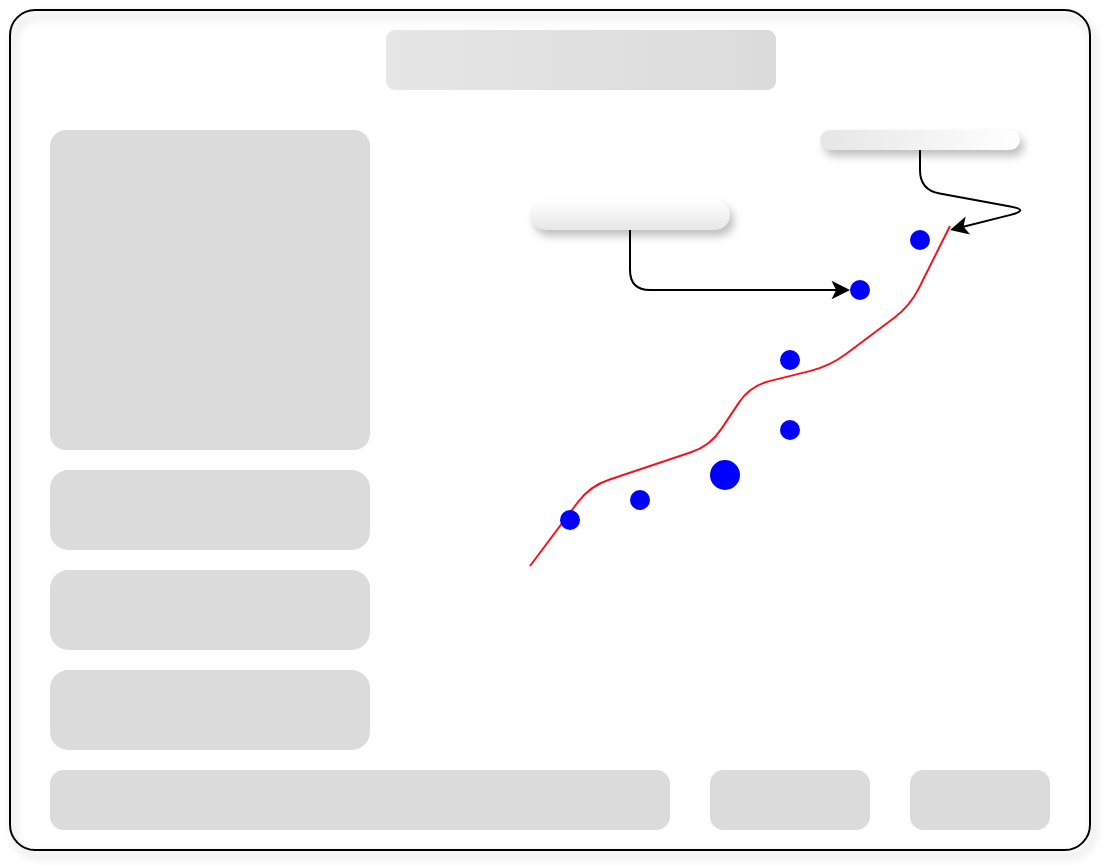 <mxfile>
    <diagram id="qn77zQPMB9o2uMMGT_NA" name="designe">
        <mxGraphModel dx="832" dy="533" grid="1" gridSize="10" guides="1" tooltips="1" connect="1" arrows="1" fold="1" page="1" pageScale="1" pageWidth="850" pageHeight="1100" math="0" shadow="0">
            <root>
                <mxCell id="0"/>
                <mxCell id="1" parent="0"/>
                <mxCell id="2" value="" style="rounded=1;whiteSpace=wrap;html=1;arcSize=3;gradientColor=default;fillColor=none;shadow=1;movable=0;resizable=0;rotatable=0;deletable=0;editable=0;locked=1;connectable=0;" vertex="1" parent="1">
                    <mxGeometry x="140" y="60" width="540" height="420" as="geometry"/>
                </mxCell>
                <mxCell id="4" value="" style="rounded=1;whiteSpace=wrap;html=1;strokeColor=none;shadow=0;movable=0;resizable=0;rotatable=0;deletable=0;editable=0;locked=1;connectable=0;fillColor=#DBDBDB;gradientColor=#E6E6E6;gradientDirection=west;" vertex="1" parent="1">
                    <mxGeometry x="328" y="70" width="195" height="30" as="geometry"/>
                </mxCell>
                <mxCell id="6" value="" style="rounded=1;whiteSpace=wrap;html=1;arcSize=5;fillColor=#DBDBDB;strokeColor=none;movable=0;resizable=0;rotatable=0;deletable=0;editable=0;locked=1;connectable=0;" vertex="1" parent="1">
                    <mxGeometry x="160" y="120" width="160" height="160" as="geometry"/>
                </mxCell>
                <mxCell id="7" value="" style="rounded=1;whiteSpace=wrap;html=1;arcSize=23;fillColor=#DBDBDB;strokeColor=none;movable=0;resizable=0;rotatable=0;deletable=0;editable=0;locked=1;connectable=0;" vertex="1" parent="1">
                    <mxGeometry x="160" y="290" width="160" height="40" as="geometry"/>
                </mxCell>
                <mxCell id="10" value="" style="rounded=1;whiteSpace=wrap;html=1;arcSize=23;fillColor=#DBDBDB;strokeColor=none;movable=0;resizable=0;rotatable=0;deletable=0;editable=0;locked=1;connectable=0;" vertex="1" parent="1">
                    <mxGeometry x="160" y="340" width="160" height="40" as="geometry"/>
                </mxCell>
                <mxCell id="11" value="" style="rounded=1;whiteSpace=wrap;html=1;arcSize=23;fillColor=#DBDBDB;strokeColor=none;movable=0;resizable=0;rotatable=0;deletable=0;editable=0;locked=1;connectable=0;" vertex="1" parent="1">
                    <mxGeometry x="160" y="390" width="160" height="40" as="geometry"/>
                </mxCell>
                <mxCell id="12" value="" style="rounded=1;whiteSpace=wrap;html=1;arcSize=23;fillColor=#DBDBDB;strokeColor=none;movable=0;resizable=0;rotatable=0;deletable=0;editable=0;locked=1;connectable=0;" vertex="1" parent="1">
                    <mxGeometry x="160" y="440" width="310" height="30" as="geometry"/>
                </mxCell>
                <mxCell id="13" value="" style="rounded=1;whiteSpace=wrap;html=1;arcSize=23;fillColor=#DBDBDB;strokeColor=none;movable=0;resizable=0;rotatable=0;deletable=0;editable=0;locked=1;connectable=0;" vertex="1" parent="1">
                    <mxGeometry x="590" y="440" width="70" height="30" as="geometry"/>
                </mxCell>
                <mxCell id="14" value="" style="rounded=1;whiteSpace=wrap;html=1;arcSize=23;fillColor=#DBDBDB;strokeColor=none;movable=0;resizable=0;rotatable=0;deletable=0;editable=0;locked=1;connectable=0;" vertex="1" parent="1">
                    <mxGeometry x="490" y="440" width="80" height="30" as="geometry"/>
                </mxCell>
                <mxCell id="15" value="" style="endArrow=none;html=1;strokeColor=#EE1523;movable=0;resizable=0;rotatable=0;deletable=0;editable=0;locked=1;connectable=0;" edge="1" parent="1">
                    <mxGeometry width="50" height="50" relative="1" as="geometry">
                        <mxPoint x="400" y="338" as="sourcePoint"/>
                        <mxPoint x="610" y="168" as="targetPoint"/>
                        <Array as="points">
                            <mxPoint x="430" y="298"/>
                            <mxPoint x="490" y="278"/>
                            <mxPoint x="510" y="248"/>
                            <mxPoint x="550" y="238"/>
                            <mxPoint x="590" y="208"/>
                        </Array>
                    </mxGeometry>
                </mxCell>
                <mxCell id="16" value="" style="ellipse;whiteSpace=wrap;html=1;aspect=fixed;strokeColor=none;fillColor=#0000FF;movable=0;resizable=0;rotatable=0;deletable=0;editable=0;locked=1;connectable=0;" vertex="1" parent="1">
                    <mxGeometry x="590" y="170" width="10" height="10" as="geometry"/>
                </mxCell>
                <mxCell id="18" value="" style="ellipse;whiteSpace=wrap;html=1;aspect=fixed;strokeColor=none;fillColor=#0000FF;movable=0;resizable=0;rotatable=0;deletable=0;editable=0;locked=1;connectable=0;" vertex="1" parent="1">
                    <mxGeometry x="525" y="230" width="10" height="10" as="geometry"/>
                </mxCell>
                <mxCell id="19" value="" style="ellipse;whiteSpace=wrap;html=1;aspect=fixed;strokeColor=none;fillColor=#0000FF;movable=0;resizable=0;rotatable=0;deletable=0;editable=0;locked=1;connectable=0;" vertex="1" parent="1">
                    <mxGeometry x="415" y="310" width="10" height="10" as="geometry"/>
                </mxCell>
                <mxCell id="20" value="" style="ellipse;whiteSpace=wrap;html=1;aspect=fixed;strokeColor=none;fillColor=#0000FF;movable=0;resizable=0;rotatable=0;deletable=0;editable=0;locked=1;connectable=0;" vertex="1" parent="1">
                    <mxGeometry x="560" y="195" width="10" height="10" as="geometry"/>
                </mxCell>
                <mxCell id="21" value="" style="ellipse;whiteSpace=wrap;html=1;aspect=fixed;strokeColor=none;fillColor=#0000FF;movable=0;resizable=0;rotatable=0;deletable=0;editable=0;locked=1;connectable=0;" vertex="1" parent="1">
                    <mxGeometry x="450" y="300" width="10" height="10" as="geometry"/>
                </mxCell>
                <mxCell id="22" value="" style="ellipse;whiteSpace=wrap;html=1;aspect=fixed;strokeColor=none;fillColor=#0000FF;movable=0;resizable=0;rotatable=0;deletable=0;editable=0;locked=1;connectable=0;" vertex="1" parent="1">
                    <mxGeometry x="490" y="285" width="15" height="15" as="geometry"/>
                </mxCell>
                <mxCell id="23" value="" style="ellipse;whiteSpace=wrap;html=1;aspect=fixed;strokeColor=none;fillColor=#0000FF;movable=0;resizable=0;rotatable=0;deletable=0;editable=0;locked=1;connectable=0;" vertex="1" parent="1">
                    <mxGeometry x="525" y="265" width="10" height="10" as="geometry"/>
                </mxCell>
                <mxCell id="27" style="edgeStyle=none;html=1;movable=0;resizable=0;rotatable=0;deletable=0;editable=0;locked=1;connectable=0;" edge="1" parent="1" source="26">
                    <mxGeometry relative="1" as="geometry">
                        <mxPoint x="560" y="200" as="targetPoint"/>
                        <Array as="points">
                            <mxPoint x="450" y="200"/>
                        </Array>
                    </mxGeometry>
                </mxCell>
                <mxCell id="26" value="" style="rounded=1;whiteSpace=wrap;html=1;arcSize=50;gradientColor=#E6E6E6;strokeColor=none;shadow=1;movable=0;resizable=0;rotatable=0;deletable=0;editable=0;locked=1;connectable=0;" vertex="1" parent="1">
                    <mxGeometry x="400" y="155" width="100" height="15" as="geometry"/>
                </mxCell>
                <mxCell id="29" style="edgeStyle=none;html=1;movable=0;resizable=0;rotatable=0;deletable=0;editable=0;locked=1;connectable=0;" edge="1" parent="1" source="28">
                    <mxGeometry relative="1" as="geometry">
                        <mxPoint x="610" y="170" as="targetPoint"/>
                        <Array as="points">
                            <mxPoint x="595" y="150"/>
                            <mxPoint x="650" y="160"/>
                        </Array>
                    </mxGeometry>
                </mxCell>
                <mxCell id="28" value="" style="rounded=1;whiteSpace=wrap;html=1;arcSize=50;gradientColor=#E6E6E6;strokeColor=none;shadow=1;gradientDirection=west;movable=0;resizable=0;rotatable=0;deletable=0;editable=0;locked=1;connectable=0;" vertex="1" parent="1">
                    <mxGeometry x="545" y="120" width="100" height="10" as="geometry"/>
                </mxCell>
            </root>
        </mxGraphModel>
    </diagram>
</mxfile>